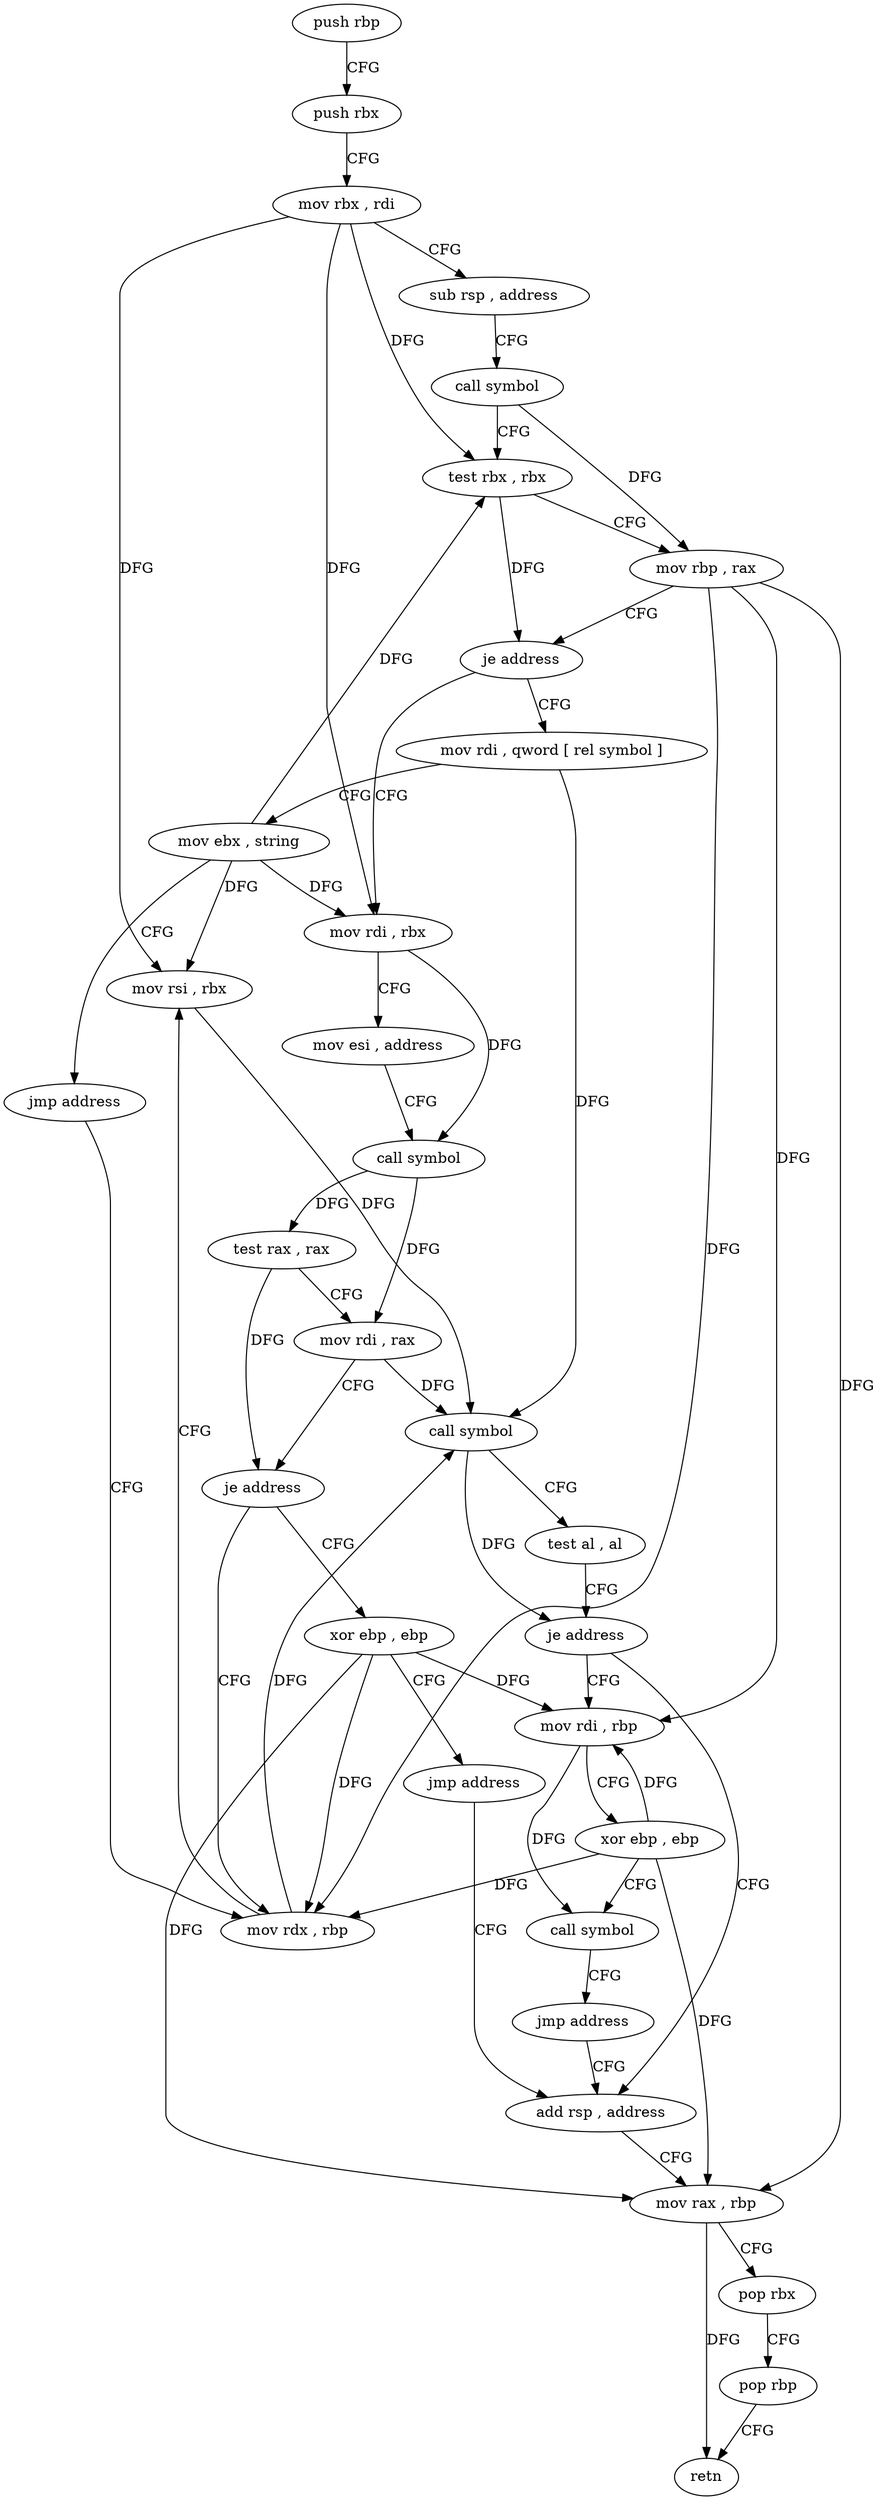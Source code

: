 digraph "func" {
"4217200" [label = "push rbp" ]
"4217201" [label = "push rbx" ]
"4217202" [label = "mov rbx , rdi" ]
"4217205" [label = "sub rsp , address" ]
"4217209" [label = "call symbol" ]
"4217214" [label = "test rbx , rbx" ]
"4217217" [label = "mov rbp , rax" ]
"4217220" [label = "je address" ]
"4217272" [label = "mov rdi , qword [ rel symbol ]" ]
"4217222" [label = "mov rdi , rbx" ]
"4217279" [label = "mov ebx , string" ]
"4217284" [label = "jmp address" ]
"4217243" [label = "mov rdx , rbp" ]
"4217225" [label = "mov esi , address" ]
"4217230" [label = "call symbol" ]
"4217235" [label = "test rax , rax" ]
"4217238" [label = "mov rdi , rax" ]
"4217241" [label = "je address" ]
"4217312" [label = "xor ebp , ebp" ]
"4217246" [label = "mov rsi , rbx" ]
"4217249" [label = "call symbol" ]
"4217254" [label = "test al , al" ]
"4217256" [label = "je address" ]
"4217296" [label = "mov rdi , rbp" ]
"4217258" [label = "add rsp , address" ]
"4217314" [label = "jmp address" ]
"4217299" [label = "xor ebp , ebp" ]
"4217301" [label = "call symbol" ]
"4217306" [label = "jmp address" ]
"4217262" [label = "mov rax , rbp" ]
"4217265" [label = "pop rbx" ]
"4217266" [label = "pop rbp" ]
"4217267" [label = "retn" ]
"4217200" -> "4217201" [ label = "CFG" ]
"4217201" -> "4217202" [ label = "CFG" ]
"4217202" -> "4217205" [ label = "CFG" ]
"4217202" -> "4217214" [ label = "DFG" ]
"4217202" -> "4217222" [ label = "DFG" ]
"4217202" -> "4217246" [ label = "DFG" ]
"4217205" -> "4217209" [ label = "CFG" ]
"4217209" -> "4217214" [ label = "CFG" ]
"4217209" -> "4217217" [ label = "DFG" ]
"4217214" -> "4217217" [ label = "CFG" ]
"4217214" -> "4217220" [ label = "DFG" ]
"4217217" -> "4217220" [ label = "CFG" ]
"4217217" -> "4217243" [ label = "DFG" ]
"4217217" -> "4217296" [ label = "DFG" ]
"4217217" -> "4217262" [ label = "DFG" ]
"4217220" -> "4217272" [ label = "CFG" ]
"4217220" -> "4217222" [ label = "CFG" ]
"4217272" -> "4217279" [ label = "CFG" ]
"4217272" -> "4217249" [ label = "DFG" ]
"4217222" -> "4217225" [ label = "CFG" ]
"4217222" -> "4217230" [ label = "DFG" ]
"4217279" -> "4217284" [ label = "CFG" ]
"4217279" -> "4217214" [ label = "DFG" ]
"4217279" -> "4217222" [ label = "DFG" ]
"4217279" -> "4217246" [ label = "DFG" ]
"4217284" -> "4217243" [ label = "CFG" ]
"4217243" -> "4217246" [ label = "CFG" ]
"4217243" -> "4217249" [ label = "DFG" ]
"4217225" -> "4217230" [ label = "CFG" ]
"4217230" -> "4217235" [ label = "DFG" ]
"4217230" -> "4217238" [ label = "DFG" ]
"4217235" -> "4217238" [ label = "CFG" ]
"4217235" -> "4217241" [ label = "DFG" ]
"4217238" -> "4217241" [ label = "CFG" ]
"4217238" -> "4217249" [ label = "DFG" ]
"4217241" -> "4217312" [ label = "CFG" ]
"4217241" -> "4217243" [ label = "CFG" ]
"4217312" -> "4217314" [ label = "CFG" ]
"4217312" -> "4217243" [ label = "DFG" ]
"4217312" -> "4217296" [ label = "DFG" ]
"4217312" -> "4217262" [ label = "DFG" ]
"4217246" -> "4217249" [ label = "DFG" ]
"4217249" -> "4217254" [ label = "CFG" ]
"4217249" -> "4217256" [ label = "DFG" ]
"4217254" -> "4217256" [ label = "CFG" ]
"4217256" -> "4217296" [ label = "CFG" ]
"4217256" -> "4217258" [ label = "CFG" ]
"4217296" -> "4217299" [ label = "CFG" ]
"4217296" -> "4217301" [ label = "DFG" ]
"4217258" -> "4217262" [ label = "CFG" ]
"4217314" -> "4217258" [ label = "CFG" ]
"4217299" -> "4217301" [ label = "CFG" ]
"4217299" -> "4217243" [ label = "DFG" ]
"4217299" -> "4217296" [ label = "DFG" ]
"4217299" -> "4217262" [ label = "DFG" ]
"4217301" -> "4217306" [ label = "CFG" ]
"4217306" -> "4217258" [ label = "CFG" ]
"4217262" -> "4217265" [ label = "CFG" ]
"4217262" -> "4217267" [ label = "DFG" ]
"4217265" -> "4217266" [ label = "CFG" ]
"4217266" -> "4217267" [ label = "CFG" ]
}

